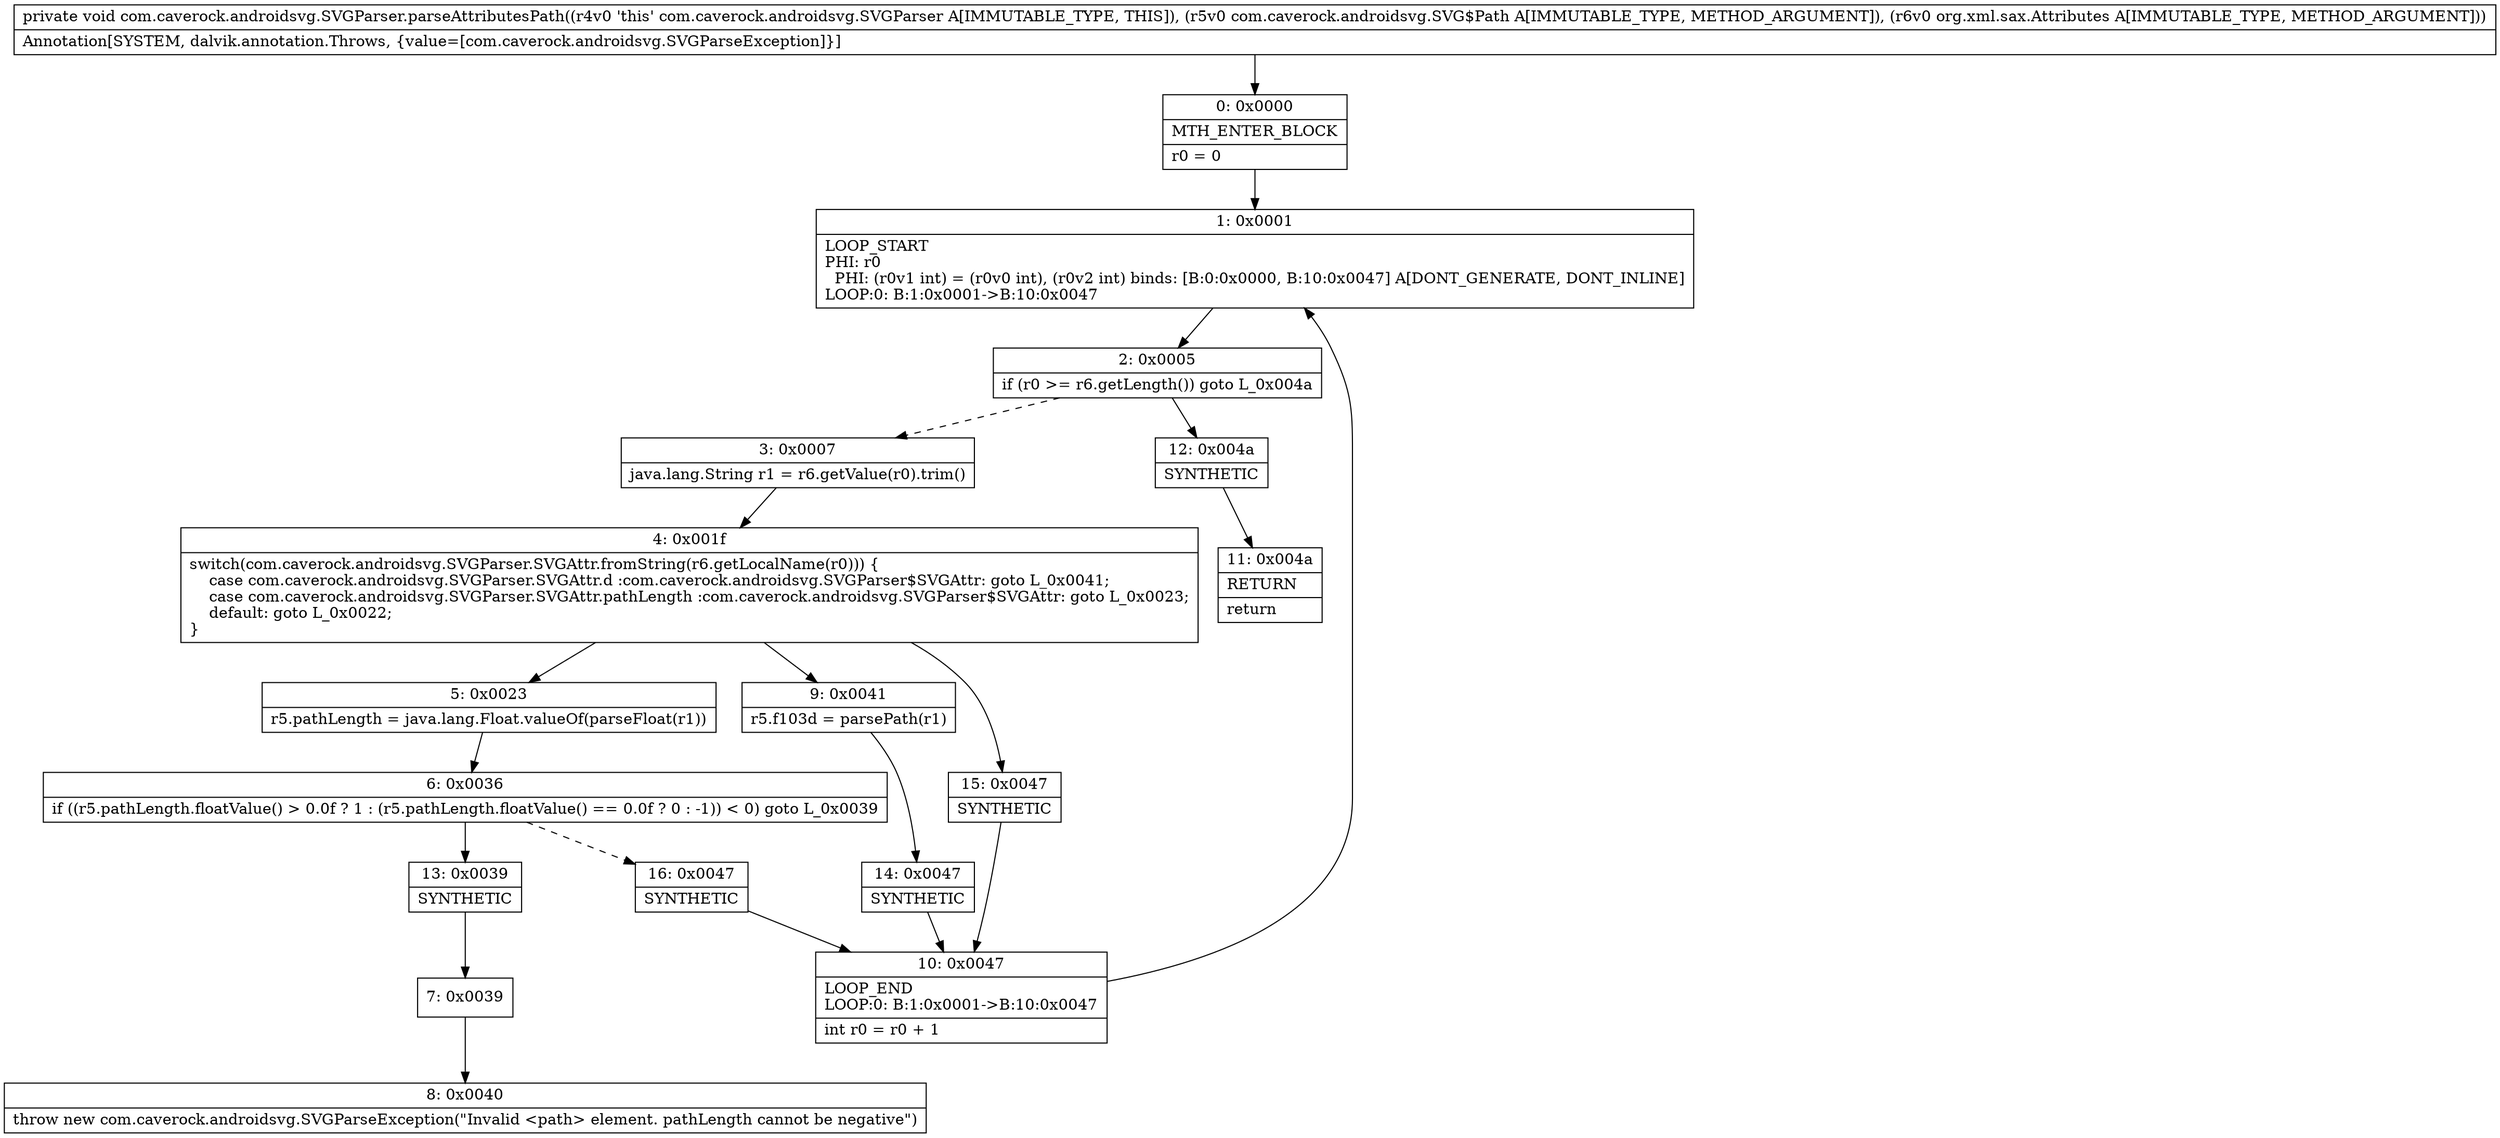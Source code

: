 digraph "CFG forcom.caverock.androidsvg.SVGParser.parseAttributesPath(Lcom\/caverock\/androidsvg\/SVG$Path;Lorg\/xml\/sax\/Attributes;)V" {
Node_0 [shape=record,label="{0\:\ 0x0000|MTH_ENTER_BLOCK\l|r0 = 0\l}"];
Node_1 [shape=record,label="{1\:\ 0x0001|LOOP_START\lPHI: r0 \l  PHI: (r0v1 int) = (r0v0 int), (r0v2 int) binds: [B:0:0x0000, B:10:0x0047] A[DONT_GENERATE, DONT_INLINE]\lLOOP:0: B:1:0x0001\-\>B:10:0x0047\l}"];
Node_2 [shape=record,label="{2\:\ 0x0005|if (r0 \>= r6.getLength()) goto L_0x004a\l}"];
Node_3 [shape=record,label="{3\:\ 0x0007|java.lang.String r1 = r6.getValue(r0).trim()\l}"];
Node_4 [shape=record,label="{4\:\ 0x001f|switch(com.caverock.androidsvg.SVGParser.SVGAttr.fromString(r6.getLocalName(r0))) \{\l    case com.caverock.androidsvg.SVGParser.SVGAttr.d :com.caverock.androidsvg.SVGParser$SVGAttr: goto L_0x0041;\l    case com.caverock.androidsvg.SVGParser.SVGAttr.pathLength :com.caverock.androidsvg.SVGParser$SVGAttr: goto L_0x0023;\l    default: goto L_0x0022;\l\}\l}"];
Node_5 [shape=record,label="{5\:\ 0x0023|r5.pathLength = java.lang.Float.valueOf(parseFloat(r1))\l}"];
Node_6 [shape=record,label="{6\:\ 0x0036|if ((r5.pathLength.floatValue() \> 0.0f ? 1 : (r5.pathLength.floatValue() == 0.0f ? 0 : \-1)) \< 0) goto L_0x0039\l}"];
Node_7 [shape=record,label="{7\:\ 0x0039}"];
Node_8 [shape=record,label="{8\:\ 0x0040|throw new com.caverock.androidsvg.SVGParseException(\"Invalid \<path\> element. pathLength cannot be negative\")\l}"];
Node_9 [shape=record,label="{9\:\ 0x0041|r5.f103d = parsePath(r1)\l}"];
Node_10 [shape=record,label="{10\:\ 0x0047|LOOP_END\lLOOP:0: B:1:0x0001\-\>B:10:0x0047\l|int r0 = r0 + 1\l}"];
Node_11 [shape=record,label="{11\:\ 0x004a|RETURN\l|return\l}"];
Node_12 [shape=record,label="{12\:\ 0x004a|SYNTHETIC\l}"];
Node_13 [shape=record,label="{13\:\ 0x0039|SYNTHETIC\l}"];
Node_14 [shape=record,label="{14\:\ 0x0047|SYNTHETIC\l}"];
Node_15 [shape=record,label="{15\:\ 0x0047|SYNTHETIC\l}"];
Node_16 [shape=record,label="{16\:\ 0x0047|SYNTHETIC\l}"];
MethodNode[shape=record,label="{private void com.caverock.androidsvg.SVGParser.parseAttributesPath((r4v0 'this' com.caverock.androidsvg.SVGParser A[IMMUTABLE_TYPE, THIS]), (r5v0 com.caverock.androidsvg.SVG$Path A[IMMUTABLE_TYPE, METHOD_ARGUMENT]), (r6v0 org.xml.sax.Attributes A[IMMUTABLE_TYPE, METHOD_ARGUMENT]))  | Annotation[SYSTEM, dalvik.annotation.Throws, \{value=[com.caverock.androidsvg.SVGParseException]\}]\l}"];
MethodNode -> Node_0;
Node_0 -> Node_1;
Node_1 -> Node_2;
Node_2 -> Node_3[style=dashed];
Node_2 -> Node_12;
Node_3 -> Node_4;
Node_4 -> Node_5;
Node_4 -> Node_9;
Node_4 -> Node_15;
Node_5 -> Node_6;
Node_6 -> Node_13;
Node_6 -> Node_16[style=dashed];
Node_7 -> Node_8;
Node_9 -> Node_14;
Node_10 -> Node_1;
Node_12 -> Node_11;
Node_13 -> Node_7;
Node_14 -> Node_10;
Node_15 -> Node_10;
Node_16 -> Node_10;
}

